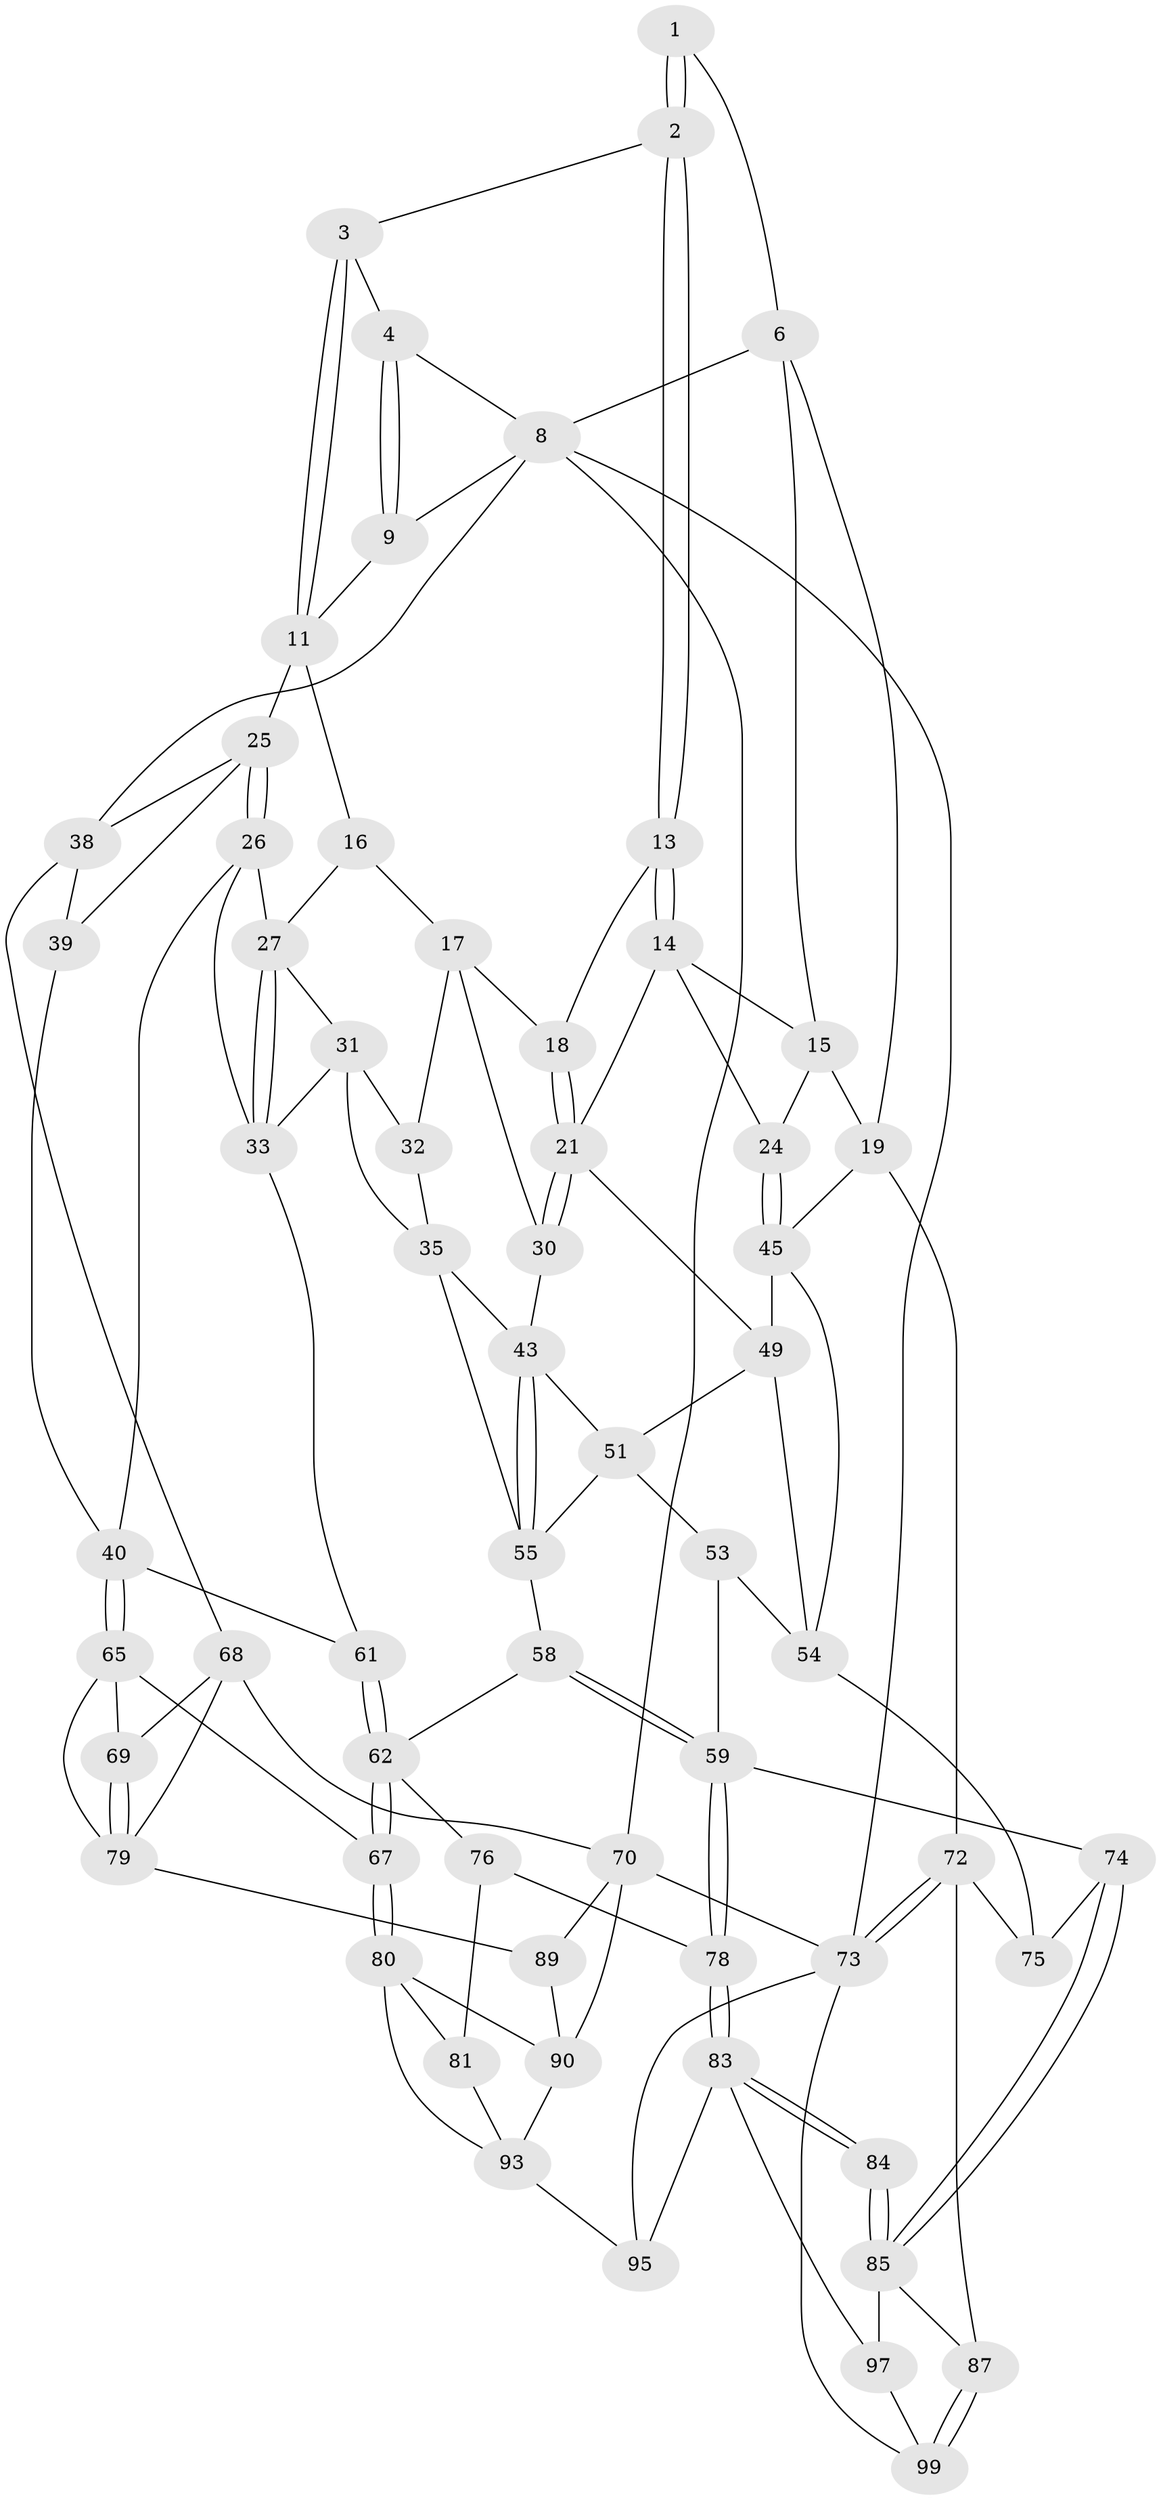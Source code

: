 // original degree distribution, {3: 0.029411764705882353, 5: 0.5196078431372549, 4: 0.22549019607843138, 6: 0.22549019607843138}
// Generated by graph-tools (version 1.1) at 2025/38/02/21/25 10:38:58]
// undirected, 63 vertices, 137 edges
graph export_dot {
graph [start="1"]
  node [color=gray90,style=filled];
  1 [pos="+0.2079207138303598+0"];
  2 [pos="+0.310400681923934+0.10056688367024781"];
  3 [pos="+0.546431289833996+0"];
  4 [pos="+0.538319719051409+0",super="+5"];
  6 [pos="+0.1704402519507893+0.07707779049973575",super="+7"];
  8 [pos="+0+0",super="+10"];
  9 [pos="+1+0"];
  11 [pos="+0.5711257769696808+0.0531837538152613",super="+12"];
  13 [pos="+0.31547988023181567+0.130145225436825"];
  14 [pos="+0.23140139255515293+0.17688392629944247",super="+23"];
  15 [pos="+0.16462630245852616+0.10894250836283186",super="+20"];
  16 [pos="+0.5638332206255122+0.0636021187276042"];
  17 [pos="+0.5555364367934358+0.07350562561576716",super="+29"];
  18 [pos="+0.38678872093982813+0.16439914173836645"];
  19 [pos="+0+0.2176149235573232",super="+47"];
  21 [pos="+0.37287993990356394+0.24753649113335147",super="+22"];
  24 [pos="+0.19929942173397222+0.2888679723177965"];
  25 [pos="+0.78074118473287+0.21597110151258375",super="+37"];
  26 [pos="+0.7602082931798431+0.24757402928921432",super="+42"];
  27 [pos="+0.701779084769044+0.3025518702949165",super="+28"];
  30 [pos="+0.4491898888041569+0.3296945116321719"];
  31 [pos="+0.5503172485675835+0.3121371288030256",super="+34"];
  32 [pos="+0.5287801784211932+0.30535066976449565"];
  33 [pos="+0.6496639497947805+0.4340095482009002",super="+48"];
  35 [pos="+0.6167427493242613+0.42404860330377775",super="+36"];
  38 [pos="+1+0.1246384254740028",super="+56"];
  39 [pos="+0.9007552745891687+0.3419954117097334"];
  40 [pos="+0.8911250724669537+0.46086182661750813",super="+41"];
  43 [pos="+0.44645580336494933+0.39279255684920744",super="+44"];
  45 [pos="+0.11809375194967012+0.39460157371049387",super="+46"];
  49 [pos="+0.25065197230319797+0.32774884431954404",super="+50"];
  51 [pos="+0.3008184473665901+0.35415792153676484",super="+52"];
  53 [pos="+0.2764067887051924+0.5017257073706229"];
  54 [pos="+0.23975804188603+0.47307332523231743",super="+64"];
  55 [pos="+0.43918559210029917+0.41503156175695466",super="+57"];
  58 [pos="+0.43816869355299953+0.5252364321156119"];
  59 [pos="+0.3720583191756234+0.5759283530204585",super="+60"];
  61 [pos="+0.675790943131979+0.4920419859351512"];
  62 [pos="+0.667741678535373+0.5395016983817749",super="+63"];
  65 [pos="+0.9212430191997323+0.5044697116626791",super="+66"];
  67 [pos="+0.7201577594371295+0.6457116445814013"];
  68 [pos="+1+0.525295389609586",super="+71"];
  69 [pos="+0.9791171163460601+0.5296197055531177"];
  70 [pos="+1+1",super="+102"];
  72 [pos="+0+0.5778620763317324",super="+82"];
  73 [pos="+0+1",super="+100"];
  74 [pos="+0.19723835865701642+0.6618227667962776"];
  75 [pos="+0.11871028715560433+0.601146134275981"];
  76 [pos="+0.5369633458565277+0.6592920415483869",super="+77"];
  78 [pos="+0.41513658021470384+0.7073305563082346"];
  79 [pos="+0.8885544604309651+0.7563350026165051",super="+88"];
  80 [pos="+0.711080094824524+0.6563930832251302",super="+91"];
  81 [pos="+0.6128134198403711+0.70928838850883",super="+92"];
  83 [pos="+0.2779868952164049+0.7670486624504967",super="+96"];
  84 [pos="+0.2741059132439047+0.7634659377149557"];
  85 [pos="+0.19682737556066374+0.6722156946490989",super="+86"];
  87 [pos="+0.09546644553432583+0.7745369309617323"];
  89 [pos="+0.8735719117837972+0.8460110637112068"];
  90 [pos="+0.7915449652982177+0.8639368237627623",super="+101"];
  93 [pos="+0.5084708381346562+0.952399842112899",super="+94"];
  95 [pos="+0.4262251465604002+1"];
  97 [pos="+0.17866056417093862+0.8045311132142375",super="+98"];
  99 [pos="+0+1"];
  1 -- 2;
  1 -- 2;
  1 -- 6;
  2 -- 3;
  2 -- 13;
  2 -- 13;
  3 -- 4;
  3 -- 11;
  3 -- 11;
  4 -- 9;
  4 -- 9;
  4 -- 8;
  6 -- 15;
  6 -- 8;
  6 -- 19;
  8 -- 73;
  8 -- 9;
  8 -- 70;
  8 -- 38;
  9 -- 11;
  11 -- 16;
  11 -- 25;
  13 -- 14;
  13 -- 14;
  13 -- 18;
  14 -- 15;
  14 -- 24;
  14 -- 21;
  15 -- 24;
  15 -- 19;
  16 -- 17;
  16 -- 27;
  17 -- 18;
  17 -- 32;
  17 -- 30;
  18 -- 21;
  18 -- 21;
  19 -- 72;
  19 -- 45;
  21 -- 30;
  21 -- 30;
  21 -- 49;
  24 -- 45;
  24 -- 45;
  25 -- 26;
  25 -- 26;
  25 -- 38;
  25 -- 39;
  26 -- 27;
  26 -- 33;
  26 -- 40;
  27 -- 33;
  27 -- 33;
  27 -- 31;
  30 -- 43;
  31 -- 32;
  31 -- 33;
  31 -- 35;
  32 -- 35;
  33 -- 61;
  35 -- 43;
  35 -- 55;
  38 -- 68;
  38 -- 39;
  39 -- 40;
  40 -- 65;
  40 -- 65;
  40 -- 61;
  43 -- 55;
  43 -- 55;
  43 -- 51;
  45 -- 49;
  45 -- 54;
  49 -- 51;
  49 -- 54;
  51 -- 53;
  51 -- 55;
  53 -- 54;
  53 -- 59;
  54 -- 75;
  55 -- 58;
  58 -- 59;
  58 -- 59;
  58 -- 62;
  59 -- 78;
  59 -- 78;
  59 -- 74;
  61 -- 62;
  61 -- 62;
  62 -- 67;
  62 -- 67;
  62 -- 76;
  65 -- 69;
  65 -- 67;
  65 -- 79;
  67 -- 80;
  67 -- 80;
  68 -- 69;
  68 -- 70;
  68 -- 79;
  69 -- 79;
  69 -- 79;
  70 -- 73;
  70 -- 89;
  70 -- 90;
  72 -- 73;
  72 -- 73;
  72 -- 75;
  72 -- 87;
  73 -- 99;
  73 -- 95;
  74 -- 75;
  74 -- 85;
  74 -- 85;
  76 -- 81 [weight=2];
  76 -- 78;
  78 -- 83;
  78 -- 83;
  79 -- 89;
  80 -- 81;
  80 -- 90;
  80 -- 93;
  81 -- 93;
  83 -- 84;
  83 -- 84;
  83 -- 95;
  83 -- 97;
  84 -- 85;
  84 -- 85;
  85 -- 97;
  85 -- 87;
  87 -- 99;
  87 -- 99;
  89 -- 90;
  90 -- 93;
  93 -- 95;
  97 -- 99;
}
